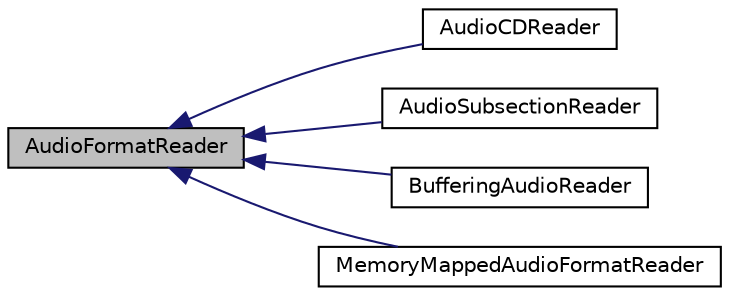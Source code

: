 digraph "AudioFormatReader"
{
  bgcolor="transparent";
  edge [fontname="Helvetica",fontsize="10",labelfontname="Helvetica",labelfontsize="10"];
  node [fontname="Helvetica",fontsize="10",shape=record];
  rankdir="LR";
  Node0 [label="AudioFormatReader",height=0.2,width=0.4,color="black", fillcolor="grey75", style="filled", fontcolor="black"];
  Node0 -> Node1 [dir="back",color="midnightblue",fontsize="10",style="solid",fontname="Helvetica"];
  Node1 [label="AudioCDReader",height=0.2,width=0.4,color="black",URL="$classAudioCDReader.html",tooltip="A type of AudioFormatReader that reads from an audio CD. "];
  Node0 -> Node2 [dir="back",color="midnightblue",fontsize="10",style="solid",fontname="Helvetica"];
  Node2 [label="AudioSubsectionReader",height=0.2,width=0.4,color="black",URL="$classAudioSubsectionReader.html",tooltip="This class is used to wrap an AudioFormatReader and only read from a subsection of the file..."];
  Node0 -> Node3 [dir="back",color="midnightblue",fontsize="10",style="solid",fontname="Helvetica"];
  Node3 [label="BufferingAudioReader",height=0.2,width=0.4,color="black",URL="$classBufferingAudioReader.html",tooltip="An AudioFormatReader that uses a background thread to pre-read data from another reader. "];
  Node0 -> Node4 [dir="back",color="midnightblue",fontsize="10",style="solid",fontname="Helvetica"];
  Node4 [label="MemoryMappedAudioFormatReader",height=0.2,width=0.4,color="black",URL="$classMemoryMappedAudioFormatReader.html",tooltip="A specialised type of AudioFormatReader that uses a MemoryMappedFile to read directly from an audio f..."];
}
